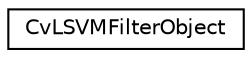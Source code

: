 digraph "Graphical Class Hierarchy"
{
 // LATEX_PDF_SIZE
  edge [fontname="Helvetica",fontsize="10",labelfontname="Helvetica",labelfontsize="10"];
  node [fontname="Helvetica",fontsize="10",shape=record];
  rankdir="LR";
  Node0 [label="CvLSVMFilterObject",height=0.2,width=0.4,color="black", fillcolor="white", style="filled",URL="$struct_cv_l_s_v_m_filter_object.html",tooltip=" "];
}
